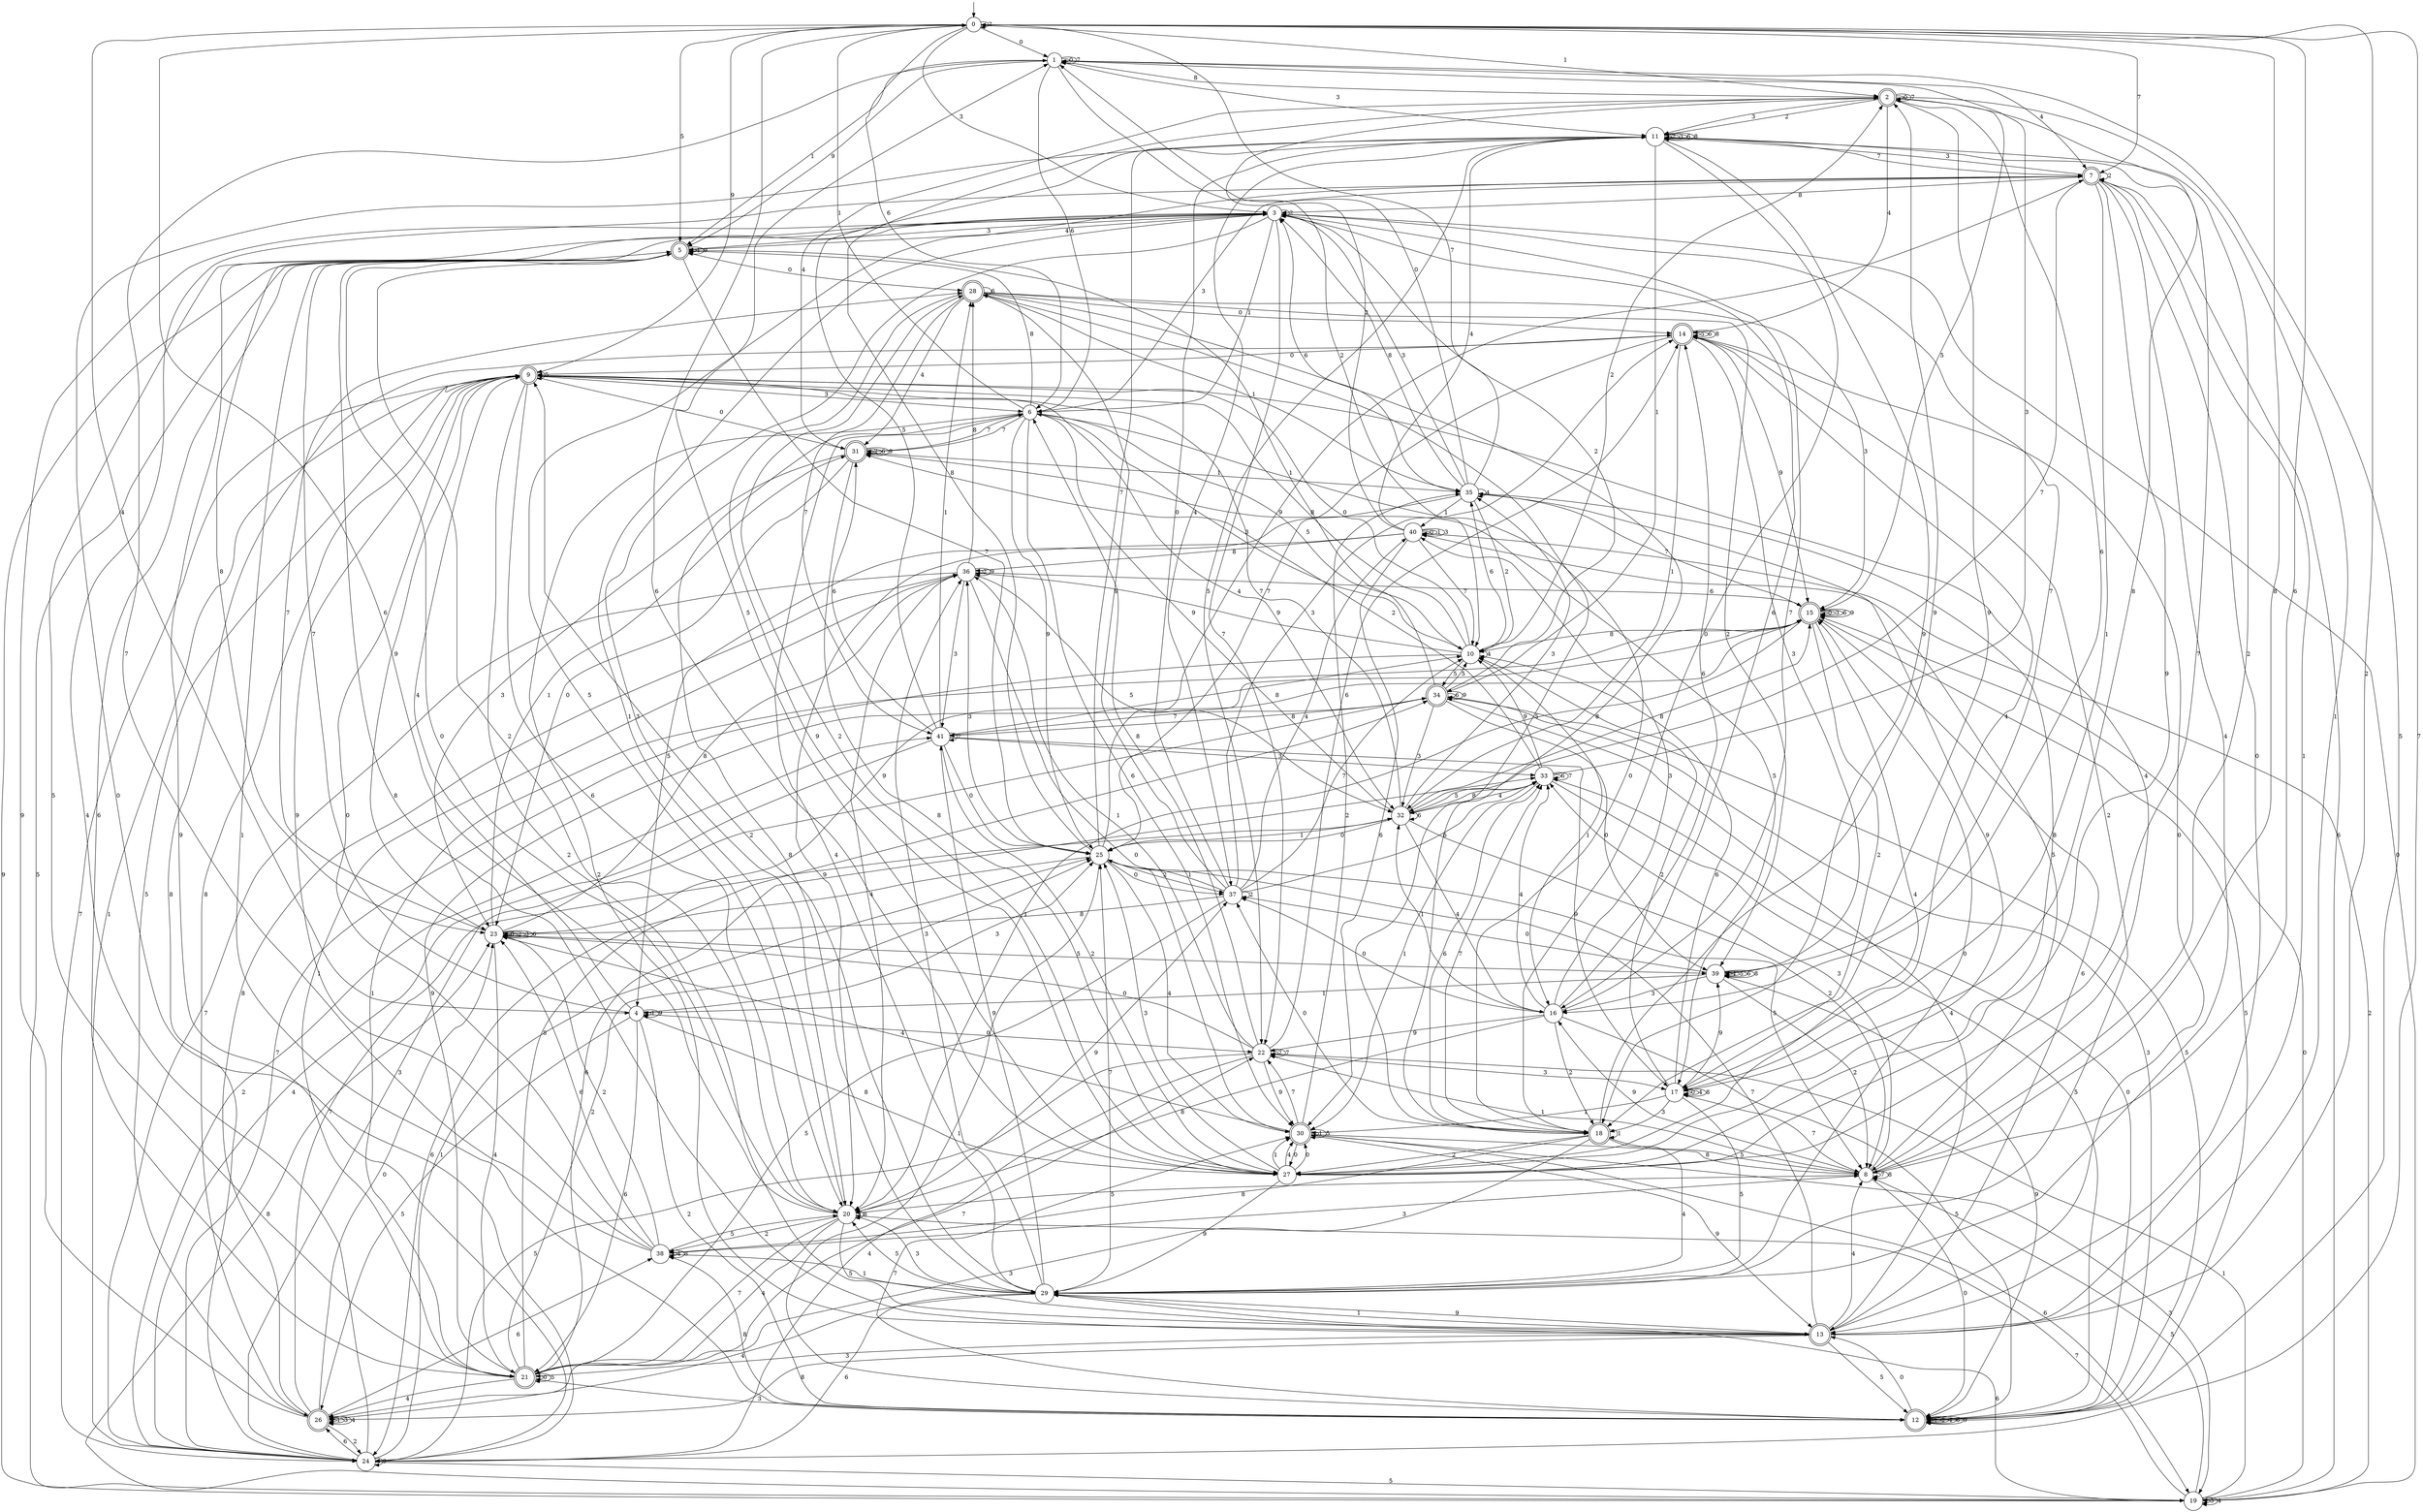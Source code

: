 digraph g {

	s0 [shape="circle" label="0"];
	s1 [shape="circle" label="1"];
	s2 [shape="doublecircle" label="2"];
	s3 [shape="circle" label="3"];
	s4 [shape="circle" label="4"];
	s5 [shape="doublecircle" label="5"];
	s6 [shape="circle" label="6"];
	s7 [shape="doublecircle" label="7"];
	s8 [shape="circle" label="8"];
	s9 [shape="doublecircle" label="9"];
	s10 [shape="circle" label="10"];
	s11 [shape="circle" label="11"];
	s12 [shape="doublecircle" label="12"];
	s13 [shape="doublecircle" label="13"];
	s14 [shape="doublecircle" label="14"];
	s15 [shape="doublecircle" label="15"];
	s16 [shape="circle" label="16"];
	s17 [shape="circle" label="17"];
	s18 [shape="doublecircle" label="18"];
	s19 [shape="circle" label="19"];
	s20 [shape="circle" label="20"];
	s21 [shape="doublecircle" label="21"];
	s22 [shape="circle" label="22"];
	s23 [shape="circle" label="23"];
	s24 [shape="circle" label="24"];
	s25 [shape="circle" label="25"];
	s26 [shape="doublecircle" label="26"];
	s27 [shape="circle" label="27"];
	s28 [shape="doublecircle" label="28"];
	s29 [shape="circle" label="29"];
	s30 [shape="doublecircle" label="30"];
	s31 [shape="doublecircle" label="31"];
	s32 [shape="circle" label="32"];
	s33 [shape="circle" label="33"];
	s34 [shape="doublecircle" label="34"];
	s35 [shape="circle" label="35"];
	s36 [shape="circle" label="36"];
	s37 [shape="circle" label="37"];
	s38 [shape="circle" label="38"];
	s39 [shape="circle" label="39"];
	s40 [shape="circle" label="40"];
	s41 [shape="circle" label="41"];
	s0 -> s1 [label="0"];
	s0 -> s2 [label="1"];
	s0 -> s0 [label="2"];
	s0 -> s3 [label="3"];
	s0 -> s4 [label="4"];
	s0 -> s5 [label="5"];
	s0 -> s6 [label="6"];
	s0 -> s7 [label="7"];
	s0 -> s8 [label="8"];
	s0 -> s9 [label="9"];
	s1 -> s1 [label="0"];
	s1 -> s5 [label="1"];
	s1 -> s10 [label="2"];
	s1 -> s11 [label="3"];
	s1 -> s7 [label="4"];
	s1 -> s12 [label="5"];
	s1 -> s6 [label="6"];
	s1 -> s1 [label="7"];
	s1 -> s2 [label="8"];
	s1 -> s5 [label="9"];
	s2 -> s2 [label="0"];
	s2 -> s13 [label="1"];
	s2 -> s11 [label="2"];
	s2 -> s11 [label="3"];
	s2 -> s14 [label="4"];
	s2 -> s15 [label="5"];
	s2 -> s16 [label="6"];
	s2 -> s2 [label="7"];
	s2 -> s17 [label="8"];
	s2 -> s18 [label="9"];
	s3 -> s19 [label="0"];
	s3 -> s6 [label="1"];
	s3 -> s3 [label="2"];
	s3 -> s20 [label="3"];
	s3 -> s5 [label="4"];
	s3 -> s21 [label="5"];
	s3 -> s16 [label="6"];
	s3 -> s22 [label="7"];
	s3 -> s23 [label="8"];
	s3 -> s24 [label="9"];
	s4 -> s22 [label="0"];
	s4 -> s4 [label="1"];
	s4 -> s12 [label="2"];
	s4 -> s25 [label="3"];
	s4 -> s9 [label="4"];
	s4 -> s26 [label="5"];
	s4 -> s21 [label="6"];
	s4 -> s5 [label="7"];
	s4 -> s27 [label="8"];
	s4 -> s4 [label="9"];
	s5 -> s28 [label="0"];
	s5 -> s12 [label="1"];
	s5 -> s20 [label="2"];
	s5 -> s3 [label="3"];
	s5 -> s5 [label="4"];
	s5 -> s19 [label="5"];
	s5 -> s21 [label="6"];
	s5 -> s25 [label="7"];
	s5 -> s13 [label="8"];
	s5 -> s5 [label="9"];
	s6 -> s18 [label="0"];
	s6 -> s0 [label="1"];
	s6 -> s13 [label="2"];
	s6 -> s7 [label="3"];
	s6 -> s29 [label="4"];
	s6 -> s10 [label="5"];
	s6 -> s30 [label="6"];
	s6 -> s31 [label="7"];
	s6 -> s5 [label="8"];
	s6 -> s25 [label="9"];
	s7 -> s13 [label="0"];
	s7 -> s17 [label="1"];
	s7 -> s7 [label="2"];
	s7 -> s11 [label="3"];
	s7 -> s29 [label="4"];
	s7 -> s20 [label="5"];
	s7 -> s19 [label="6"];
	s7 -> s32 [label="7"];
	s7 -> s3 [label="8"];
	s7 -> s27 [label="9"];
	s8 -> s12 [label="0"];
	s8 -> s22 [label="1"];
	s8 -> s11 [label="2"];
	s8 -> s33 [label="3"];
	s8 -> s9 [label="4"];
	s8 -> s20 [label="5"];
	s8 -> s0 [label="6"];
	s8 -> s8 [label="7"];
	s8 -> s8 [label="8"];
	s8 -> s16 [label="9"];
	s9 -> s31 [label="0"];
	s9 -> s24 [label="1"];
	s9 -> s13 [label="2"];
	s9 -> s6 [label="3"];
	s9 -> s32 [label="4"];
	s9 -> s9 [label="5"];
	s9 -> s20 [label="6"];
	s9 -> s24 [label="7"];
	s9 -> s26 [label="8"];
	s9 -> s23 [label="9"];
	s10 -> s9 [label="0"];
	s10 -> s16 [label="1"];
	s10 -> s2 [label="2"];
	s10 -> s6 [label="3"];
	s10 -> s10 [label="4"];
	s10 -> s34 [label="5"];
	s10 -> s35 [label="6"];
	s10 -> s24 [label="7"];
	s10 -> s9 [label="8"];
	s10 -> s36 [label="9"];
	s11 -> s18 [label="0"];
	s11 -> s34 [label="1"];
	s11 -> s11 [label="2"];
	s11 -> s11 [label="3"];
	s11 -> s37 [label="4"];
	s11 -> s22 [label="5"];
	s11 -> s11 [label="6"];
	s11 -> s7 [label="7"];
	s11 -> s11 [label="8"];
	s11 -> s18 [label="9"];
	s12 -> s13 [label="0"];
	s12 -> s12 [label="1"];
	s12 -> s12 [label="2"];
	s12 -> s34 [label="3"];
	s12 -> s12 [label="4"];
	s12 -> s34 [label="5"];
	s12 -> s12 [label="6"];
	s12 -> s30 [label="7"];
	s12 -> s38 [label="8"];
	s12 -> s12 [label="9"];
	s13 -> s14 [label="0"];
	s13 -> s7 [label="1"];
	s13 -> s0 [label="2"];
	s13 -> s21 [label="3"];
	s13 -> s8 [label="4"];
	s13 -> s12 [label="5"];
	s13 -> s15 [label="6"];
	s13 -> s25 [label="7"];
	s13 -> s26 [label="8"];
	s13 -> s29 [label="9"];
	s14 -> s9 [label="0"];
	s14 -> s32 [label="1"];
	s14 -> s29 [label="2"];
	s14 -> s39 [label="3"];
	s14 -> s17 [label="4"];
	s14 -> s14 [label="5"];
	s14 -> s14 [label="6"];
	s14 -> s25 [label="7"];
	s14 -> s14 [label="8"];
	s14 -> s15 [label="9"];
	s15 -> s15 [label="0"];
	s15 -> s20 [label="1"];
	s15 -> s17 [label="2"];
	s15 -> s15 [label="3"];
	s15 -> s27 [label="4"];
	s15 -> s12 [label="5"];
	s15 -> s15 [label="6"];
	s15 -> s35 [label="7"];
	s15 -> s10 [label="8"];
	s15 -> s15 [label="9"];
	s16 -> s37 [label="0"];
	s16 -> s32 [label="1"];
	s16 -> s18 [label="2"];
	s16 -> s40 [label="3"];
	s16 -> s33 [label="4"];
	s16 -> s12 [label="5"];
	s16 -> s14 [label="6"];
	s16 -> s3 [label="7"];
	s16 -> s20 [label="8"];
	s16 -> s22 [label="9"];
	s17 -> s17 [label="0"];
	s17 -> s30 [label="1"];
	s17 -> s10 [label="2"];
	s17 -> s18 [label="3"];
	s17 -> s17 [label="4"];
	s17 -> s29 [label="5"];
	s17 -> s10 [label="6"];
	s17 -> s8 [label="7"];
	s17 -> s17 [label="8"];
	s17 -> s39 [label="9"];
	s18 -> s37 [label="0"];
	s18 -> s18 [label="1"];
	s18 -> s27 [label="2"];
	s18 -> s26 [label="3"];
	s18 -> s29 [label="4"];
	s18 -> s8 [label="5"];
	s18 -> s33 [label="6"];
	s18 -> s33 [label="7"];
	s18 -> s38 [label="8"];
	s18 -> s2 [label="9"];
	s19 -> s15 [label="0"];
	s19 -> s22 [label="1"];
	s19 -> s40 [label="2"];
	s19 -> s19 [label="3"];
	s19 -> s19 [label="4"];
	s19 -> s8 [label="5"];
	s19 -> s29 [label="6"];
	s19 -> s20 [label="7"];
	s19 -> s23 [label="8"];
	s19 -> s5 [label="9"];
	s20 -> s5 [label="0"];
	s20 -> s3 [label="1"];
	s20 -> s38 [label="2"];
	s20 -> s29 [label="3"];
	s20 -> s21 [label="4"];
	s20 -> s13 [label="5"];
	s20 -> s0 [label="6"];
	s20 -> s21 [label="7"];
	s20 -> s20 [label="8"];
	s20 -> s37 [label="9"];
	s21 -> s21 [label="0"];
	s21 -> s15 [label="1"];
	s21 -> s25 [label="2"];
	s21 -> s12 [label="3"];
	s21 -> s26 [label="4"];
	s21 -> s21 [label="5"];
	s21 -> s33 [label="6"];
	s21 -> s22 [label="7"];
	s21 -> s34 [label="8"];
	s21 -> s15 [label="9"];
	s22 -> s23 [label="0"];
	s22 -> s36 [label="1"];
	s22 -> s22 [label="2"];
	s22 -> s17 [label="3"];
	s22 -> s24 [label="4"];
	s22 -> s24 [label="5"];
	s22 -> s14 [label="6"];
	s22 -> s22 [label="7"];
	s22 -> s6 [label="8"];
	s22 -> s30 [label="9"];
	s23 -> s23 [label="0"];
	s23 -> s31 [label="1"];
	s23 -> s23 [label="2"];
	s23 -> s23 [label="3"];
	s23 -> s21 [label="4"];
	s23 -> s39 [label="5"];
	s23 -> s23 [label="6"];
	s23 -> s28 [label="7"];
	s23 -> s36 [label="8"];
	s23 -> s15 [label="9"];
	s24 -> s11 [label="0"];
	s24 -> s25 [label="1"];
	s24 -> s41 [label="2"];
	s24 -> s34 [label="3"];
	s24 -> s7 [label="4"];
	s24 -> s19 [label="5"];
	s24 -> s26 [label="6"];
	s24 -> s0 [label="7"];
	s24 -> s14 [label="8"];
	s24 -> s24 [label="9"];
	s25 -> s37 [label="0"];
	s25 -> s12 [label="1"];
	s25 -> s37 [label="2"];
	s25 -> s36 [label="3"];
	s25 -> s30 [label="4"];
	s25 -> s8 [label="5"];
	s25 -> s24 [label="6"];
	s25 -> s11 [label="7"];
	s25 -> s2 [label="8"];
	s25 -> s7 [label="9"];
	s26 -> s23 [label="0"];
	s26 -> s26 [label="1"];
	s26 -> s24 [label="2"];
	s26 -> s26 [label="3"];
	s26 -> s26 [label="4"];
	s26 -> s9 [label="5"];
	s26 -> s38 [label="6"];
	s26 -> s32 [label="7"];
	s26 -> s36 [label="8"];
	s26 -> s3 [label="9"];
	s27 -> s30 [label="0"];
	s27 -> s30 [label="1"];
	s27 -> s28 [label="2"];
	s27 -> s25 [label="3"];
	s27 -> s30 [label="4"];
	s27 -> s1 [label="5"];
	s27 -> s0 [label="6"];
	s27 -> s11 [label="7"];
	s27 -> s35 [label="8"];
	s27 -> s29 [label="9"];
	s28 -> s14 [label="0"];
	s28 -> s35 [label="1"];
	s28 -> s39 [label="2"];
	s28 -> s15 [label="3"];
	s28 -> s31 [label="4"];
	s28 -> s18 [label="5"];
	s28 -> s28 [label="6"];
	s28 -> s41 [label="7"];
	s28 -> s18 [label="8"];
	s28 -> s27 [label="9"];
	s29 -> s15 [label="0"];
	s29 -> s13 [label="1"];
	s29 -> s9 [label="2"];
	s29 -> s36 [label="3"];
	s29 -> s26 [label="4"];
	s29 -> s20 [label="5"];
	s29 -> s24 [label="6"];
	s29 -> s25 [label="7"];
	s29 -> s6 [label="8"];
	s29 -> s41 [label="9"];
	s30 -> s27 [label="0"];
	s30 -> s30 [label="1"];
	s30 -> s35 [label="2"];
	s30 -> s19 [label="3"];
	s30 -> s23 [label="4"];
	s30 -> s30 [label="5"];
	s30 -> s19 [label="6"];
	s30 -> s22 [label="7"];
	s30 -> s8 [label="8"];
	s30 -> s13 [label="9"];
	s31 -> s23 [label="0"];
	s31 -> s35 [label="1"];
	s31 -> s31 [label="2"];
	s31 -> s23 [label="3"];
	s31 -> s2 [label="4"];
	s31 -> s17 [label="5"];
	s31 -> s31 [label="6"];
	s31 -> s6 [label="7"];
	s31 -> s27 [label="8"];
	s31 -> s31 [label="9"];
	s32 -> s25 [label="0"];
	s32 -> s25 [label="1"];
	s32 -> s8 [label="2"];
	s32 -> s35 [label="3"];
	s32 -> s16 [label="4"];
	s32 -> s33 [label="5"];
	s32 -> s32 [label="6"];
	s32 -> s9 [label="7"];
	s32 -> s15 [label="8"];
	s32 -> s6 [label="9"];
	s33 -> s12 [label="0"];
	s33 -> s30 [label="1"];
	s33 -> s31 [label="2"];
	s33 -> s1 [label="3"];
	s33 -> s32 [label="4"];
	s33 -> s12 [label="5"];
	s33 -> s33 [label="6"];
	s33 -> s33 [label="7"];
	s33 -> s32 [label="8"];
	s33 -> s10 [label="9"];
	s34 -> s39 [label="0"];
	s34 -> s5 [label="1"];
	s34 -> s3 [label="2"];
	s34 -> s32 [label="3"];
	s34 -> s13 [label="4"];
	s34 -> s10 [label="5"];
	s34 -> s34 [label="6"];
	s34 -> s41 [label="7"];
	s34 -> s41 [label="8"];
	s34 -> s34 [label="9"];
	s35 -> s1 [label="0"];
	s35 -> s40 [label="1"];
	s35 -> s10 [label="2"];
	s35 -> s3 [label="3"];
	s35 -> s35 [label="4"];
	s35 -> s4 [label="5"];
	s35 -> s3 [label="6"];
	s35 -> s0 [label="7"];
	s35 -> s3 [label="8"];
	s35 -> s27 [label="9"];
	s36 -> s30 [label="0"];
	s36 -> s21 [label="1"];
	s36 -> s36 [label="2"];
	s36 -> s41 [label="3"];
	s36 -> s20 [label="4"];
	s36 -> s32 [label="5"];
	s36 -> s15 [label="6"];
	s36 -> s24 [label="7"];
	s36 -> s28 [label="8"];
	s36 -> s36 [label="9"];
	s37 -> s11 [label="0"];
	s37 -> s25 [label="1"];
	s37 -> s37 [label="2"];
	s37 -> s14 [label="3"];
	s37 -> s40 [label="4"];
	s37 -> s21 [label="5"];
	s37 -> s33 [label="6"];
	s37 -> s10 [label="7"];
	s37 -> s23 [label="8"];
	s37 -> s28 [label="9"];
	s38 -> s9 [label="0"];
	s38 -> s29 [label="1"];
	s38 -> s23 [label="2"];
	s38 -> s8 [label="3"];
	s38 -> s38 [label="4"];
	s38 -> s20 [label="5"];
	s38 -> s23 [label="6"];
	s38 -> s1 [label="7"];
	s38 -> s38 [label="8"];
	s38 -> s9 [label="9"];
	s39 -> s37 [label="0"];
	s39 -> s4 [label="1"];
	s39 -> s8 [label="2"];
	s39 -> s16 [label="3"];
	s39 -> s39 [label="4"];
	s39 -> s39 [label="5"];
	s39 -> s39 [label="6"];
	s39 -> s3 [label="7"];
	s39 -> s39 [label="8"];
	s39 -> s12 [label="9"];
	s40 -> s40 [label="0"];
	s40 -> s40 [label="1"];
	s40 -> s2 [label="2"];
	s40 -> s40 [label="3"];
	s40 -> s11 [label="4"];
	s40 -> s8 [label="5"];
	s40 -> s30 [label="6"];
	s40 -> s10 [label="7"];
	s40 -> s36 [label="8"];
	s40 -> s20 [label="9"];
	s41 -> s25 [label="0"];
	s41 -> s28 [label="1"];
	s41 -> s27 [label="2"];
	s41 -> s33 [label="3"];
	s41 -> s24 [label="4"];
	s41 -> s11 [label="5"];
	s41 -> s31 [label="6"];
	s41 -> s41 [label="7"];
	s41 -> s10 [label="8"];
	s41 -> s17 [label="9"];

__start0 [label="" shape="none" width="0" height="0"];
__start0 -> s0;

}
